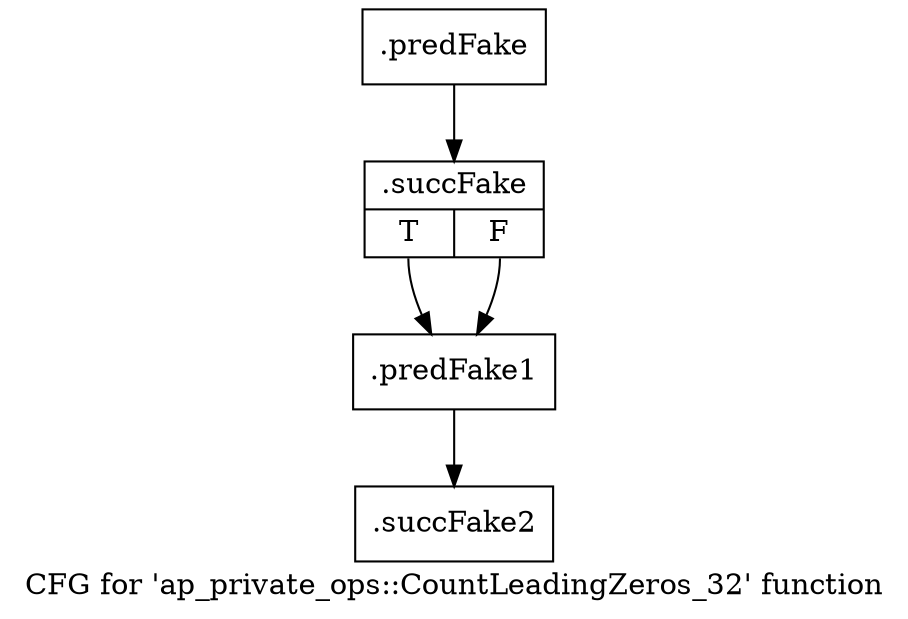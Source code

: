 digraph "CFG for 'ap_private_ops::CountLeadingZeros_32' function" {
	label="CFG for 'ap_private_ops::CountLeadingZeros_32' function";

	Node0x5805790 [shape=record,filename="",linenumber="",label="{.predFake}"];
	Node0x5805790 -> Node0x608c4d0[ callList="" memoryops="" filename="/mnt/xilinx/Vitis_HLS/2021.2/include/etc/ap_private.h" execusionnum="0"];
	Node0x608c4d0 [shape=record,filename="/mnt/xilinx/Vitis_HLS/2021.2/include/etc/ap_private.h",linenumber="167",label="{.succFake|{<s0>T|<s1>F}}"];
	Node0x608c4d0:s0 -> Node0x5806720[ callList="" memoryops="" filename="/mnt/xilinx/Vitis_HLS/2021.2/include/etc/ap_private.h" execusionnum="0"];
	Node0x608c4d0:s1 -> Node0x5806720[ callList="" memoryops="" filename="/mnt/xilinx/Vitis_HLS/2021.2/include/etc/ap_private.h" execusionnum="0"];
	Node0x5806720 [shape=record,filename="/mnt/xilinx/Vitis_HLS/2021.2/include/etc/ap_private.h",linenumber="184",label="{.predFake1}"];
	Node0x5806720 -> Node0x6066cd0[ callList="" memoryops="" filename="/mnt/xilinx/Vitis_HLS/2021.2/include/etc/ap_private.h" execusionnum="0"];
	Node0x6066cd0 [shape=record,filename="/mnt/xilinx/Vitis_HLS/2021.2/include/etc/ap_private.h",linenumber="184",label="{.succFake2}"];
}
